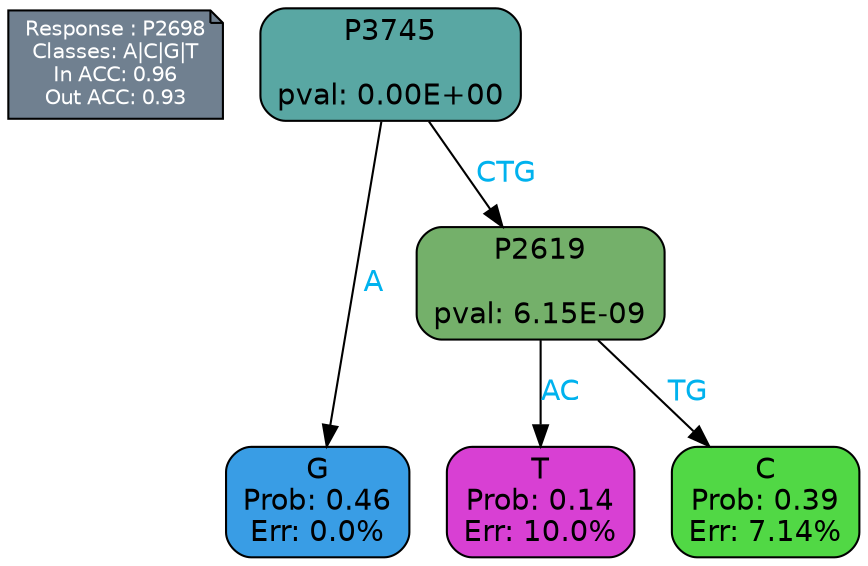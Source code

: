 digraph Tree {
node [shape=box, style="filled, rounded", color="black", fontname=helvetica] ;
graph [ranksep=equally, splines=polylines, bgcolor=transparent, dpi=600] ;
edge [fontname=helvetica] ;
LEGEND [label="Response : P2698
Classes: A|C|G|T
In ACC: 0.96
Out ACC: 0.93
",shape=note,align=left,style=filled,fillcolor="slategray",fontcolor="white",fontsize=10];1 [label="P3745

pval: 0.00E+00", fillcolor="#59a7a3"] ;
2 [label="G
Prob: 0.46
Err: 0.0%", fillcolor="#399de5"] ;
3 [label="P2619

pval: 6.15E-09", fillcolor="#74b06a"] ;
4 [label="T
Prob: 0.14
Err: 10.0%", fillcolor="#d840d3"] ;
5 [label="C
Prob: 0.39
Err: 7.14%", fillcolor="#51d845"] ;
1 -> 2 [label="A",fontcolor=deepskyblue2] ;
1 -> 3 [label="CTG",fontcolor=deepskyblue2] ;
3 -> 4 [label="AC",fontcolor=deepskyblue2] ;
3 -> 5 [label="TG",fontcolor=deepskyblue2] ;
{rank = same; 2;4;5;}{rank = same; LEGEND;1;}}